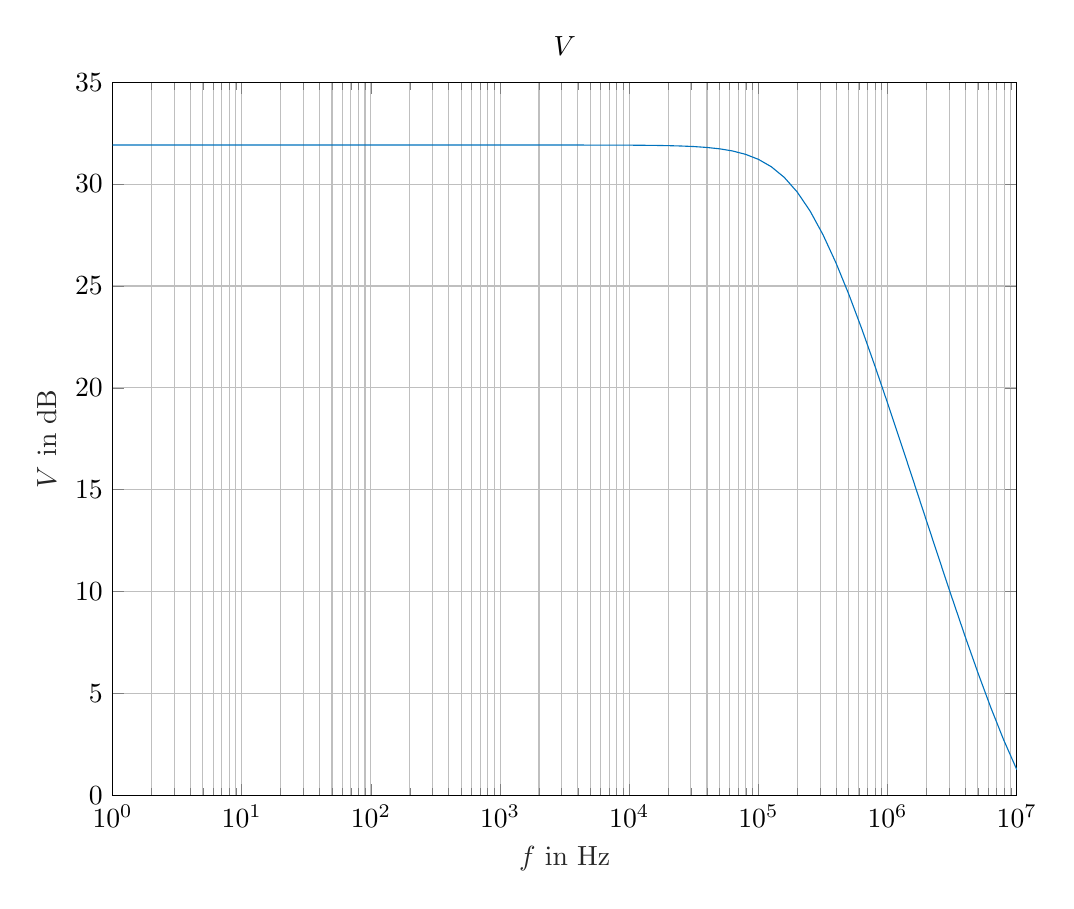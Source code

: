 % This file was created by matlab2tikz.
%
\definecolor{mycolor1}{rgb}{0.0,0.447,0.741}%
%
\begin{tikzpicture}

\begin{axis}[%
width=4.521in,
height=3.566in,
at={(0.758in,0.481in)},
scale only axis,
xmode=log,
xmin=1,
xmax=10000000,
xminorticks=true,
xlabel style={font=\color{white!15!black}},
xlabel={$f \text{ in } \text{Hz}$},
ymin=0,
ymax=35,
ylabel style={font=\color{white!15!black}},
ylabel={$V \text{ in } \text{dB}$},
axis background/.style={fill=white},
title style={font=\bfseries},
title={$V$},
xmajorgrids,
xminorgrids,
ymajorgrids
]
\addplot [color=mycolor1, forget plot]
  table[row sep=crcr]{%
1	31.916\\
1.259	31.916\\
1.585	31.916\\
1.995	31.916\\
2.512	31.916\\
3.162	31.916\\
3.981	31.916\\
5.012	31.916\\
6.31	31.916\\
7.943	31.916\\
10	31.916\\
12.589	31.916\\
15.849	31.916\\
19.953	31.916\\
25.119	31.916\\
31.623	31.916\\
39.811	31.916\\
50.119	31.916\\
63.096	31.916\\
79.433	31.916\\
100	31.916\\
125.893	31.916\\
158.489	31.916\\
199.526	31.916\\
251.189	31.916\\
316.228	31.916\\
398.107	31.916\\
501.187	31.916\\
630.957	31.916\\
794.328	31.916\\
1000	31.916\\
1258.925	31.916\\
1584.893	31.916\\
1995.262	31.916\\
2511.886	31.916\\
3162.278	31.915\\
3981.072	31.915\\
5011.872	31.914\\
6309.573	31.913\\
7943.282	31.911\\
10000	31.909\\
12589.254	31.904\\
15848.932	31.897\\
19952.623	31.886\\
25118.864	31.868\\
31622.777	31.841\\
39810.717	31.797\\
50118.723	31.729\\
63095.734	31.623\\
79432.823	31.46\\
100000	31.213\\
125892.541	30.849\\
158489.319	30.328\\
199526.231	29.613\\
251188.643	28.677\\
316227.766	27.513\\
398107.171	26.138\\
501187.234	24.586\\
630957.344	22.896\\
794328.235	21.106\\
1000000	19.249\\
1258925.412	17.35\\
1584893.192	15.428\\
1995262.315	13.497\\
2511886.432	11.573\\
3162277.66	9.67\\
3981071.706	7.806\\
5011872.336	6.004\\
6309573.445	4.292\\
7943282.347	2.703\\
10000000	1.266\\
};
\end{axis}
\end{tikzpicture}%